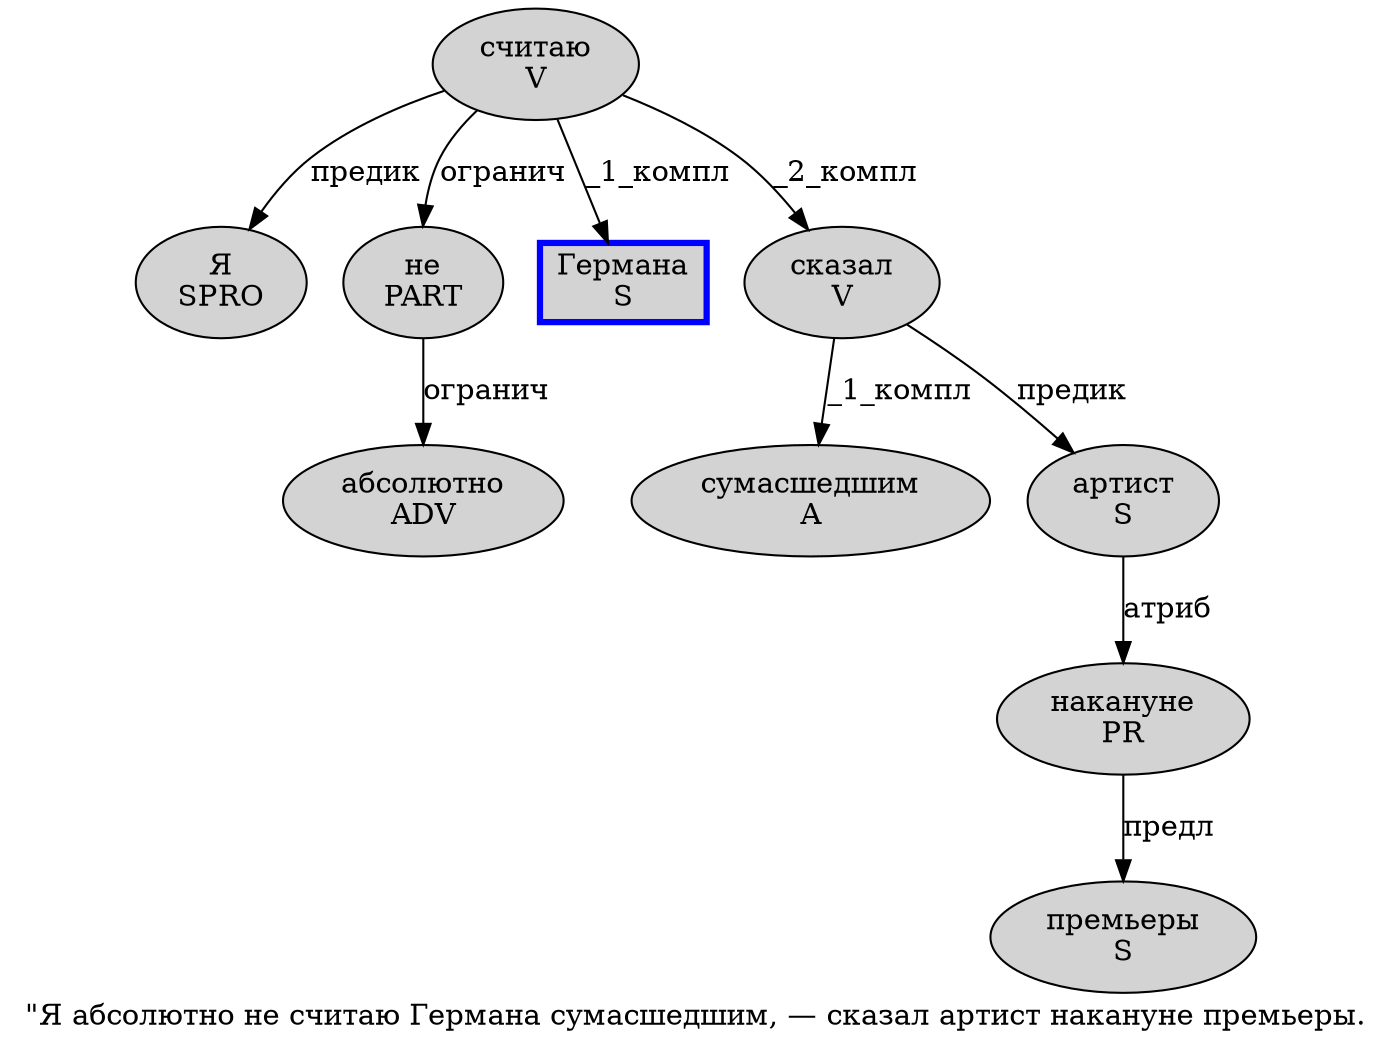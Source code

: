 digraph SENTENCE_851 {
	graph [label="\"Я абсолютно не считаю Германа сумасшедшим, — сказал артист накануне премьеры."]
	node [style=filled]
		1 [label="Я
SPRO" color="" fillcolor=lightgray penwidth=1 shape=ellipse]
		2 [label="абсолютно
ADV" color="" fillcolor=lightgray penwidth=1 shape=ellipse]
		3 [label="не
PART" color="" fillcolor=lightgray penwidth=1 shape=ellipse]
		4 [label="считаю
V" color="" fillcolor=lightgray penwidth=1 shape=ellipse]
		5 [label="Германа
S" color=blue fillcolor=lightgray penwidth=3 shape=box]
		6 [label="сумасшедшим
A" color="" fillcolor=lightgray penwidth=1 shape=ellipse]
		9 [label="сказал
V" color="" fillcolor=lightgray penwidth=1 shape=ellipse]
		10 [label="артист
S" color="" fillcolor=lightgray penwidth=1 shape=ellipse]
		11 [label="накануне
PR" color="" fillcolor=lightgray penwidth=1 shape=ellipse]
		12 [label="премьеры
S" color="" fillcolor=lightgray penwidth=1 shape=ellipse]
			3 -> 2 [label="огранич"]
			10 -> 11 [label="атриб"]
			4 -> 1 [label="предик"]
			4 -> 3 [label="огранич"]
			4 -> 5 [label="_1_компл"]
			4 -> 9 [label="_2_компл"]
			11 -> 12 [label="предл"]
			9 -> 6 [label="_1_компл"]
			9 -> 10 [label="предик"]
}